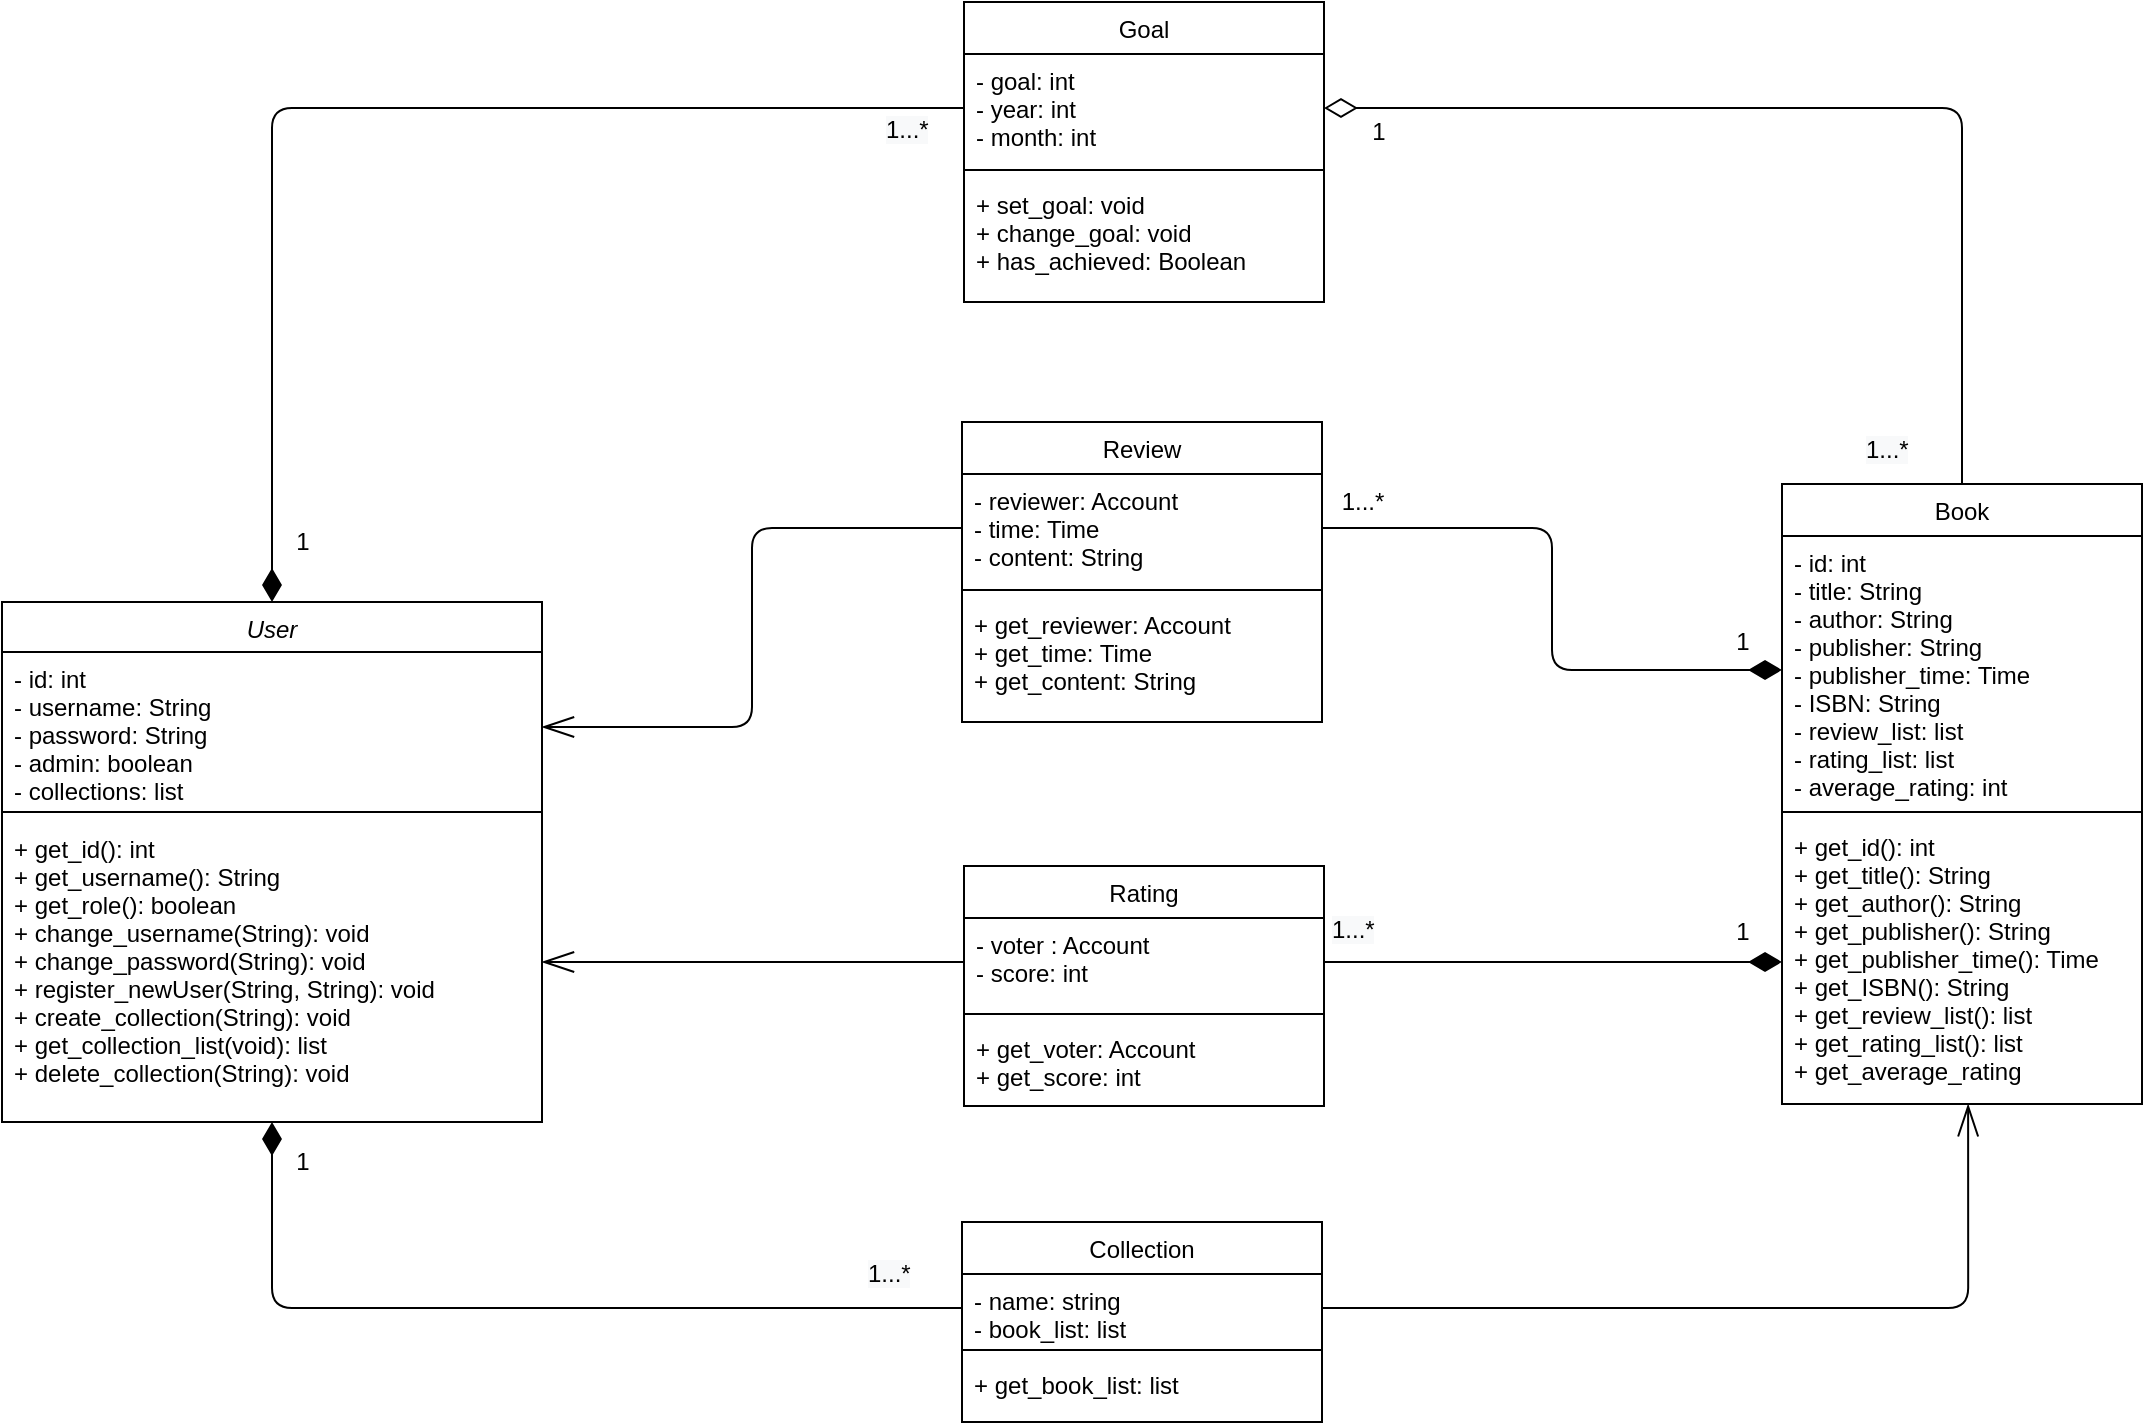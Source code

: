 <mxfile version="13.0.3" type="device"><diagram id="C5RBs43oDa-KdzZeNtuy" name="Page-1"><mxGraphModel dx="1186" dy="875" grid="1" gridSize="10" guides="1" tooltips="1" connect="1" arrows="1" fold="1" page="1" pageScale="1" pageWidth="2336" pageHeight="1654" math="0" shadow="0"><root><mxCell id="WIyWlLk6GJQsqaUBKTNV-0"/><mxCell id="WIyWlLk6GJQsqaUBKTNV-1" parent="WIyWlLk6GJQsqaUBKTNV-0"/><mxCell id="qFu4RuEoAiIhzSLW5Sjg-11" value="" style="endArrow=none;html=1;endSize=12;startArrow=diamondThin;startSize=14;startFill=1;edgeStyle=orthogonalEdgeStyle;align=left;verticalAlign=bottom;exitX=0;exitY=0.5;exitDx=0;exitDy=0;entryX=1;entryY=0.5;entryDx=0;entryDy=0;endFill=0;" parent="WIyWlLk6GJQsqaUBKTNV-1" source="zkfFHV4jXpPFQw0GAbJ--18" target="qFu4RuEoAiIhzSLW5Sjg-4" edge="1"><mxGeometry x="-1" y="3" relative="1" as="geometry"><mxPoint x="1220" y="560" as="sourcePoint"/><mxPoint x="1250" y="440" as="targetPoint"/></mxGeometry></mxCell><mxCell id="qFu4RuEoAiIhzSLW5Sjg-12" value="" style="endArrow=none;html=1;endSize=12;startArrow=diamondThin;startSize=14;startFill=1;edgeStyle=orthogonalEdgeStyle;align=left;verticalAlign=bottom;exitX=0;exitY=0.5;exitDx=0;exitDy=0;entryX=1;entryY=0.5;entryDx=0;entryDy=0;endFill=0;" parent="WIyWlLk6GJQsqaUBKTNV-1" source="zkfFHV4jXpPFQw0GAbJ--24" target="qFu4RuEoAiIhzSLW5Sjg-8" edge="1"><mxGeometry x="-1" y="3" relative="1" as="geometry"><mxPoint x="1330" y="493.0" as="sourcePoint"/><mxPoint x="1160" y="463.0" as="targetPoint"/></mxGeometry></mxCell><mxCell id="qFu4RuEoAiIhzSLW5Sjg-3" value="Review" style="swimlane;fontStyle=0;align=center;verticalAlign=top;childLayout=stackLayout;horizontal=1;startSize=26;horizontalStack=0;resizeParent=1;resizeLast=0;collapsible=1;marginBottom=0;rounded=0;shadow=0;strokeWidth=1;" parent="WIyWlLk6GJQsqaUBKTNV-1" vertex="1"><mxGeometry x="960" y="400" width="180" height="150" as="geometry"><mxRectangle x="550" y="140" width="160" height="26" as="alternateBounds"/></mxGeometry></mxCell><mxCell id="qFu4RuEoAiIhzSLW5Sjg-4" value="- reviewer: Account&#10;- time: Time&#10;- content: String" style="text;align=left;verticalAlign=top;spacingLeft=4;spacingRight=4;overflow=hidden;rotatable=0;points=[[0,0.5],[1,0.5]];portConstraint=eastwest;" parent="qFu4RuEoAiIhzSLW5Sjg-3" vertex="1"><mxGeometry y="26" width="180" height="54" as="geometry"/></mxCell><mxCell id="qFu4RuEoAiIhzSLW5Sjg-5" value="" style="line;html=1;strokeWidth=1;align=left;verticalAlign=middle;spacingTop=-1;spacingLeft=3;spacingRight=3;rotatable=0;labelPosition=right;points=[];portConstraint=eastwest;" parent="qFu4RuEoAiIhzSLW5Sjg-3" vertex="1"><mxGeometry y="80" width="180" height="8" as="geometry"/></mxCell><mxCell id="qFu4RuEoAiIhzSLW5Sjg-6" value="+ get_reviewer: Account&#10;+ get_time: Time&#10;+ get_content: String" style="text;align=left;verticalAlign=top;spacingLeft=4;spacingRight=4;overflow=hidden;rotatable=0;points=[[0,0.5],[1,0.5]];portConstraint=eastwest;" parent="qFu4RuEoAiIhzSLW5Sjg-3" vertex="1"><mxGeometry y="88" width="180" height="62" as="geometry"/></mxCell><mxCell id="zkfFHV4jXpPFQw0GAbJ--0" value="User" style="swimlane;fontStyle=2;align=center;verticalAlign=top;childLayout=stackLayout;horizontal=1;startSize=25;horizontalStack=0;resizeParent=1;resizeLast=0;collapsible=1;marginBottom=0;rounded=0;shadow=0;strokeWidth=1;" parent="WIyWlLk6GJQsqaUBKTNV-1" vertex="1"><mxGeometry x="480" y="490" width="270" height="260" as="geometry"><mxRectangle x="230" y="140" width="160" height="26" as="alternateBounds"/></mxGeometry></mxCell><mxCell id="zkfFHV4jXpPFQw0GAbJ--1" value="- id: int&#10;- username: String&#10;- password: String&#10;- admin: boolean&#10;- collections: list" style="text;align=left;verticalAlign=top;spacingLeft=4;spacingRight=4;overflow=hidden;rotatable=0;points=[[0,0.5],[1,0.5]];portConstraint=eastwest;" parent="zkfFHV4jXpPFQw0GAbJ--0" vertex="1"><mxGeometry y="25" width="270" height="75" as="geometry"/></mxCell><mxCell id="zkfFHV4jXpPFQw0GAbJ--4" value="" style="line;html=1;strokeWidth=1;align=left;verticalAlign=middle;spacingTop=-1;spacingLeft=3;spacingRight=3;rotatable=0;labelPosition=right;points=[];portConstraint=eastwest;" parent="zkfFHV4jXpPFQw0GAbJ--0" vertex="1"><mxGeometry y="100" width="270" height="10" as="geometry"/></mxCell><mxCell id="zkfFHV4jXpPFQw0GAbJ--5" value="+ get_id(): int&#10;+ get_username(): String&#10;+ get_role(): boolean&#10;+ change_username(String): void&#10;+ change_password(String): void&#10;+ register_newUser(String, String): void&#10;+ create_collection(String): void&#10;+ get_collection_list(void): list&#10;+ delete_collection(String): void" style="text;align=left;verticalAlign=top;spacingLeft=4;spacingRight=4;overflow=hidden;rotatable=0;points=[[0,0.5],[1,0.5]];portConstraint=eastwest;" parent="zkfFHV4jXpPFQw0GAbJ--0" vertex="1"><mxGeometry y="110" width="270" height="140" as="geometry"/></mxCell><mxCell id="qFu4RuEoAiIhzSLW5Sjg-17" value="" style="endArrow=none;html=1;endSize=12;startArrow=openThin;startSize=14;startFill=0;edgeStyle=orthogonalEdgeStyle;align=left;verticalAlign=bottom;exitX=1;exitY=0.5;exitDx=0;exitDy=0;entryX=0;entryY=0.5;entryDx=0;entryDy=0;endFill=0;" parent="WIyWlLk6GJQsqaUBKTNV-1" source="zkfFHV4jXpPFQw0GAbJ--1" target="qFu4RuEoAiIhzSLW5Sjg-4" edge="1"><mxGeometry x="-1" y="3" relative="1" as="geometry"><mxPoint x="960" y="560" as="sourcePoint"/><mxPoint x="780" y="579.0" as="targetPoint"/></mxGeometry></mxCell><mxCell id="qFu4RuEoAiIhzSLW5Sjg-18" value="" style="endArrow=none;html=1;endSize=12;startArrow=openThin;startSize=14;startFill=0;edgeStyle=orthogonalEdgeStyle;align=left;verticalAlign=bottom;exitX=1;exitY=0.5;exitDx=0;exitDy=0;entryX=0;entryY=0.5;entryDx=0;entryDy=0;endFill=0;" parent="WIyWlLk6GJQsqaUBKTNV-1" source="zkfFHV4jXpPFQw0GAbJ--5" target="qFu4RuEoAiIhzSLW5Sjg-8" edge="1"><mxGeometry x="-1" y="3" relative="1" as="geometry"><mxPoint x="760" y="557.5" as="sourcePoint"/><mxPoint x="970" y="463.0" as="targetPoint"/></mxGeometry></mxCell><mxCell id="qFu4RuEoAiIhzSLW5Sjg-29" value="" style="endArrow=none;html=1;endSize=12;startArrow=diamondThin;startSize=14;startFill=1;edgeStyle=orthogonalEdgeStyle;align=left;verticalAlign=bottom;exitX=0.5;exitY=1;exitDx=0;exitDy=0;entryX=0;entryY=0.5;entryDx=0;entryDy=0;endFill=0;" parent="WIyWlLk6GJQsqaUBKTNV-1" source="zkfFHV4jXpPFQw0GAbJ--0" target="qFu4RuEoAiIhzSLW5Sjg-21" edge="1"><mxGeometry x="-1" y="3" relative="1" as="geometry"><mxPoint x="830" y="800" as="sourcePoint"/><mxPoint x="650" y="800" as="targetPoint"/></mxGeometry></mxCell><mxCell id="qFu4RuEoAiIhzSLW5Sjg-30" value="" style="endArrow=none;html=1;endSize=12;startArrow=openThin;startSize=14;startFill=0;edgeStyle=orthogonalEdgeStyle;align=left;verticalAlign=bottom;entryX=1;entryY=0.5;entryDx=0;entryDy=0;endFill=0;exitX=0.517;exitY=1.001;exitDx=0;exitDy=0;exitPerimeter=0;targetPerimeterSpacing=0;" parent="WIyWlLk6GJQsqaUBKTNV-1" source="zkfFHV4jXpPFQw0GAbJ--24" target="qFu4RuEoAiIhzSLW5Sjg-21" edge="1"><mxGeometry x="-1" y="3" relative="1" as="geometry"><mxPoint x="1370" y="750" as="sourcePoint"/><mxPoint x="1450" y="850" as="targetPoint"/></mxGeometry></mxCell><mxCell id="qFu4RuEoAiIhzSLW5Sjg-31" value="1...*" style="text;html=1;align=center;verticalAlign=middle;resizable=0;points=[];autosize=1;" parent="WIyWlLk6GJQsqaUBKTNV-1" vertex="1"><mxGeometry x="1140" y="430" width="40" height="20" as="geometry"/></mxCell><mxCell id="qFu4RuEoAiIhzSLW5Sjg-32" value="1" style="text;html=1;align=center;verticalAlign=middle;resizable=0;points=[];autosize=1;" parent="WIyWlLk6GJQsqaUBKTNV-1" vertex="1"><mxGeometry x="1340" y="500" width="20" height="20" as="geometry"/></mxCell><mxCell id="qFu4RuEoAiIhzSLW5Sjg-33" value="&lt;meta charset=&quot;utf-8&quot; style=&quot;&quot;&gt;&lt;span style=&quot;font-family: Helvetica; font-size: 12px; font-style: normal; font-variant-ligatures: normal; font-variant-caps: normal; font-weight: 400; letter-spacing: normal; orphans: 2; text-align: center; text-indent: 0px; text-transform: none; widows: 2; word-spacing: 0px; -webkit-text-stroke-width: 0px; background-color: rgb(248, 249, 250); text-decoration-style: initial; text-decoration-color: initial; float: none; display: inline !important;&quot;&gt;1...*&lt;/span&gt;" style="text;whiteSpace=wrap;html=1;" parent="WIyWlLk6GJQsqaUBKTNV-1" vertex="1"><mxGeometry x="1143" y="640" width="50" height="30" as="geometry"/></mxCell><mxCell id="qFu4RuEoAiIhzSLW5Sjg-34" value="1" style="text;html=1;align=center;verticalAlign=middle;resizable=0;points=[];autosize=1;" parent="WIyWlLk6GJQsqaUBKTNV-1" vertex="1"><mxGeometry x="1340" y="645" width="20" height="20" as="geometry"/></mxCell><mxCell id="qFu4RuEoAiIhzSLW5Sjg-36" value="&lt;meta charset=&quot;utf-8&quot; style=&quot;&quot;&gt;&lt;span style=&quot;font-family: Helvetica; font-size: 12px; font-style: normal; font-variant-ligatures: normal; font-variant-caps: normal; font-weight: 400; letter-spacing: normal; orphans: 2; text-align: center; text-indent: 0px; text-transform: none; widows: 2; word-spacing: 0px; -webkit-text-stroke-width: 0px; background-color: rgb(248, 249, 250); text-decoration-style: initial; text-decoration-color: initial; float: none; display: inline !important;&quot;&gt;1...*&lt;/span&gt;" style="text;whiteSpace=wrap;html=1;" parent="WIyWlLk6GJQsqaUBKTNV-1" vertex="1"><mxGeometry x="911" y="812" width="50" height="30" as="geometry"/></mxCell><mxCell id="qFu4RuEoAiIhzSLW5Sjg-37" value="1" style="text;html=1;align=center;verticalAlign=middle;resizable=0;points=[];autosize=1;" parent="WIyWlLk6GJQsqaUBKTNV-1" vertex="1"><mxGeometry x="620" y="760" width="20" height="20" as="geometry"/></mxCell><mxCell id="qFu4RuEoAiIhzSLW5Sjg-7" value="Rating" style="swimlane;fontStyle=0;align=center;verticalAlign=top;childLayout=stackLayout;horizontal=1;startSize=26;horizontalStack=0;resizeParent=1;resizeLast=0;collapsible=1;marginBottom=0;rounded=0;shadow=0;strokeWidth=1;" parent="WIyWlLk6GJQsqaUBKTNV-1" vertex="1"><mxGeometry x="961" y="622" width="180" height="120" as="geometry"><mxRectangle x="550" y="140" width="160" height="26" as="alternateBounds"/></mxGeometry></mxCell><mxCell id="qFu4RuEoAiIhzSLW5Sjg-8" value="- voter : Account&#10;- score: int" style="text;align=left;verticalAlign=top;spacingLeft=4;spacingRight=4;overflow=hidden;rotatable=0;points=[[0,0.5],[1,0.5]];portConstraint=eastwest;" parent="qFu4RuEoAiIhzSLW5Sjg-7" vertex="1"><mxGeometry y="26" width="180" height="44" as="geometry"/></mxCell><mxCell id="qFu4RuEoAiIhzSLW5Sjg-9" value="" style="line;html=1;strokeWidth=1;align=left;verticalAlign=middle;spacingTop=-1;spacingLeft=3;spacingRight=3;rotatable=0;labelPosition=right;points=[];portConstraint=eastwest;" parent="qFu4RuEoAiIhzSLW5Sjg-7" vertex="1"><mxGeometry y="70" width="180" height="8" as="geometry"/></mxCell><mxCell id="qFu4RuEoAiIhzSLW5Sjg-10" value="+ get_voter: Account&#10;+ get_score: int" style="text;align=left;verticalAlign=top;spacingLeft=4;spacingRight=4;overflow=hidden;rotatable=0;points=[[0,0.5],[1,0.5]];portConstraint=eastwest;" parent="qFu4RuEoAiIhzSLW5Sjg-7" vertex="1"><mxGeometry y="78" width="180" height="42" as="geometry"/></mxCell><mxCell id="zkfFHV4jXpPFQw0GAbJ--17" value="Book" style="swimlane;fontStyle=0;align=center;verticalAlign=top;childLayout=stackLayout;horizontal=1;startSize=26;horizontalStack=0;resizeParent=1;resizeLast=0;collapsible=1;marginBottom=0;rounded=0;shadow=0;strokeWidth=1;" parent="WIyWlLk6GJQsqaUBKTNV-1" vertex="1"><mxGeometry x="1370" y="431" width="180" height="310" as="geometry"><mxRectangle x="550" y="140" width="160" height="26" as="alternateBounds"/></mxGeometry></mxCell><mxCell id="zkfFHV4jXpPFQw0GAbJ--18" value="- id: int&#10;- title: String&#10;- author: String&#10;- publisher: String&#10;- publisher_time: Time&#10;- ISBN: String&#10;- review_list: list&#10;- rating_list: list&#10;- average_rating: int" style="text;align=left;verticalAlign=top;spacingLeft=4;spacingRight=4;overflow=hidden;rotatable=0;points=[[0,0.5],[1,0.5]];portConstraint=eastwest;" parent="zkfFHV4jXpPFQw0GAbJ--17" vertex="1"><mxGeometry y="26" width="180" height="134" as="geometry"/></mxCell><mxCell id="zkfFHV4jXpPFQw0GAbJ--23" value="" style="line;html=1;strokeWidth=1;align=left;verticalAlign=middle;spacingTop=-1;spacingLeft=3;spacingRight=3;rotatable=0;labelPosition=right;points=[];portConstraint=eastwest;" parent="zkfFHV4jXpPFQw0GAbJ--17" vertex="1"><mxGeometry y="160" width="180" height="8" as="geometry"/></mxCell><mxCell id="zkfFHV4jXpPFQw0GAbJ--24" value="+ get_id(): int&#10;+ get_title(): String&#10;+ get_author(): String&#10;+ get_publisher(): String&#10;+ get_publisher_time(): Time&#10;+ get_ISBN(): String&#10;+ get_review_list(): list&#10;+ get_rating_list(): list&#10;+ get_average_rating" style="text;align=left;verticalAlign=top;spacingLeft=4;spacingRight=4;overflow=hidden;rotatable=0;points=[[0,0.5],[1,0.5]];portConstraint=eastwest;" parent="zkfFHV4jXpPFQw0GAbJ--17" vertex="1"><mxGeometry y="168" width="180" height="142" as="geometry"/></mxCell><mxCell id="qFu4RuEoAiIhzSLW5Sjg-20" value="Collection&#10;" style="swimlane;fontStyle=0;align=center;verticalAlign=top;childLayout=stackLayout;horizontal=1;startSize=26;horizontalStack=0;resizeParent=1;resizeLast=0;collapsible=1;marginBottom=0;rounded=0;shadow=0;strokeWidth=1;" parent="WIyWlLk6GJQsqaUBKTNV-1" vertex="1"><mxGeometry x="960" y="800" width="180" height="100" as="geometry"><mxRectangle x="550" y="140" width="160" height="26" as="alternateBounds"/></mxGeometry></mxCell><mxCell id="qFu4RuEoAiIhzSLW5Sjg-21" value="- name: string&#10;- book_list: list" style="text;align=left;verticalAlign=top;spacingLeft=4;spacingRight=4;overflow=hidden;rotatable=0;points=[[0,0.5],[1,0.5]];portConstraint=eastwest;" parent="qFu4RuEoAiIhzSLW5Sjg-20" vertex="1"><mxGeometry y="26" width="180" height="34" as="geometry"/></mxCell><mxCell id="qFu4RuEoAiIhzSLW5Sjg-22" value="" style="line;html=1;strokeWidth=1;align=left;verticalAlign=middle;spacingTop=-1;spacingLeft=3;spacingRight=3;rotatable=0;labelPosition=right;points=[];portConstraint=eastwest;" parent="qFu4RuEoAiIhzSLW5Sjg-20" vertex="1"><mxGeometry y="60" width="180" height="8" as="geometry"/></mxCell><mxCell id="qFu4RuEoAiIhzSLW5Sjg-23" value="+ get_book_list: list" style="text;align=left;verticalAlign=top;spacingLeft=4;spacingRight=4;overflow=hidden;rotatable=0;points=[[0,0.5],[1,0.5]];portConstraint=eastwest;" parent="qFu4RuEoAiIhzSLW5Sjg-20" vertex="1"><mxGeometry y="68" width="180" height="22" as="geometry"/></mxCell><mxCell id="XcJH1Dih-UfUDZHDFVKF-5" value="" style="endArrow=none;html=1;endSize=12;startArrow=diamondThin;startSize=14;startFill=1;edgeStyle=orthogonalEdgeStyle;align=left;verticalAlign=bottom;exitX=0.5;exitY=0;exitDx=0;exitDy=0;entryX=0;entryY=0.5;entryDx=0;entryDy=0;endFill=0;" edge="1" parent="WIyWlLk6GJQsqaUBKTNV-1" source="zkfFHV4jXpPFQw0GAbJ--0" target="XcJH1Dih-UfUDZHDFVKF-1"><mxGeometry x="-1" y="3" relative="1" as="geometry"><mxPoint x="849" y="340" as="sourcePoint"/><mxPoint x="620" y="340" as="targetPoint"/></mxGeometry></mxCell><mxCell id="XcJH1Dih-UfUDZHDFVKF-6" value="1" style="text;html=1;align=center;verticalAlign=middle;resizable=0;points=[];autosize=1;" vertex="1" parent="WIyWlLk6GJQsqaUBKTNV-1"><mxGeometry x="620" y="450" width="20" height="20" as="geometry"/></mxCell><mxCell id="XcJH1Dih-UfUDZHDFVKF-7" value="&lt;meta charset=&quot;utf-8&quot; style=&quot;&quot;&gt;&lt;span style=&quot;font-family: Helvetica; font-size: 12px; font-style: normal; font-variant-ligatures: normal; font-variant-caps: normal; font-weight: 400; letter-spacing: normal; orphans: 2; text-align: center; text-indent: 0px; text-transform: none; widows: 2; word-spacing: 0px; -webkit-text-stroke-width: 0px; background-color: rgb(248, 249, 250); text-decoration-style: initial; text-decoration-color: initial; float: none; display: inline !important;&quot;&gt;1...*&lt;/span&gt;" style="text;whiteSpace=wrap;html=1;" vertex="1" parent="WIyWlLk6GJQsqaUBKTNV-1"><mxGeometry x="920" y="240" width="50" height="30" as="geometry"/></mxCell><mxCell id="XcJH1Dih-UfUDZHDFVKF-8" value="" style="endArrow=none;html=1;endSize=12;startArrow=diamondThin;startSize=14;startFill=0;edgeStyle=orthogonalEdgeStyle;align=left;verticalAlign=bottom;exitX=1;exitY=0.5;exitDx=0;exitDy=0;entryX=0.5;entryY=0;entryDx=0;entryDy=0;endFill=0;" edge="1" parent="WIyWlLk6GJQsqaUBKTNV-1" source="XcJH1Dih-UfUDZHDFVKF-1" target="zkfFHV4jXpPFQw0GAbJ--17"><mxGeometry x="-1" y="3" relative="1" as="geometry"><mxPoint x="625" y="500" as="sourcePoint"/><mxPoint x="971" y="243" as="targetPoint"/></mxGeometry></mxCell><mxCell id="XcJH1Dih-UfUDZHDFVKF-9" value="1" style="text;html=1;align=center;verticalAlign=middle;resizable=0;points=[];autosize=1;" vertex="1" parent="WIyWlLk6GJQsqaUBKTNV-1"><mxGeometry x="1158" y="245" width="20" height="20" as="geometry"/></mxCell><mxCell id="XcJH1Dih-UfUDZHDFVKF-10" value="&lt;meta charset=&quot;utf-8&quot; style=&quot;&quot;&gt;&lt;span style=&quot;font-family: Helvetica; font-size: 12px; font-style: normal; font-variant-ligatures: normal; font-variant-caps: normal; font-weight: 400; letter-spacing: normal; orphans: 2; text-align: center; text-indent: 0px; text-transform: none; widows: 2; word-spacing: 0px; -webkit-text-stroke-width: 0px; background-color: rgb(248, 249, 250); text-decoration-style: initial; text-decoration-color: initial; float: none; display: inline !important;&quot;&gt;1...*&lt;/span&gt;" style="text;whiteSpace=wrap;html=1;" vertex="1" parent="WIyWlLk6GJQsqaUBKTNV-1"><mxGeometry x="1410" y="400" width="50" height="30" as="geometry"/></mxCell><mxCell id="XcJH1Dih-UfUDZHDFVKF-0" value="Goal" style="swimlane;fontStyle=0;align=center;verticalAlign=top;childLayout=stackLayout;horizontal=1;startSize=26;horizontalStack=0;resizeParent=1;resizeLast=0;collapsible=1;marginBottom=0;rounded=0;shadow=0;strokeWidth=1;" vertex="1" parent="WIyWlLk6GJQsqaUBKTNV-1"><mxGeometry x="961" y="190" width="180" height="150" as="geometry"><mxRectangle x="550" y="140" width="160" height="26" as="alternateBounds"/></mxGeometry></mxCell><mxCell id="XcJH1Dih-UfUDZHDFVKF-1" value="- goal: int&#10;- year: int&#10;- month: int" style="text;align=left;verticalAlign=top;spacingLeft=4;spacingRight=4;overflow=hidden;rotatable=0;points=[[0,0.5],[1,0.5]];portConstraint=eastwest;" vertex="1" parent="XcJH1Dih-UfUDZHDFVKF-0"><mxGeometry y="26" width="180" height="54" as="geometry"/></mxCell><mxCell id="XcJH1Dih-UfUDZHDFVKF-2" value="" style="line;html=1;strokeWidth=1;align=left;verticalAlign=middle;spacingTop=-1;spacingLeft=3;spacingRight=3;rotatable=0;labelPosition=right;points=[];portConstraint=eastwest;" vertex="1" parent="XcJH1Dih-UfUDZHDFVKF-0"><mxGeometry y="80" width="180" height="8" as="geometry"/></mxCell><mxCell id="XcJH1Dih-UfUDZHDFVKF-3" value="+ set_goal: void&#10;+ change_goal: void&#10;+ has_achieved: Boolean" style="text;align=left;verticalAlign=top;spacingLeft=4;spacingRight=4;overflow=hidden;rotatable=0;points=[[0,0.5],[1,0.5]];portConstraint=eastwest;" vertex="1" parent="XcJH1Dih-UfUDZHDFVKF-0"><mxGeometry y="88" width="180" height="62" as="geometry"/></mxCell></root></mxGraphModel></diagram></mxfile>